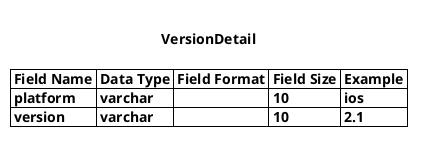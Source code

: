 @startuml SampleData
title 

VersionDetail

| Field Name | Data Type | Field Format | Field Size | Example |
| platform | varchar |  | 10 | ios |
| version | varchar | | 10 | 2.1 |

end title

@enduml